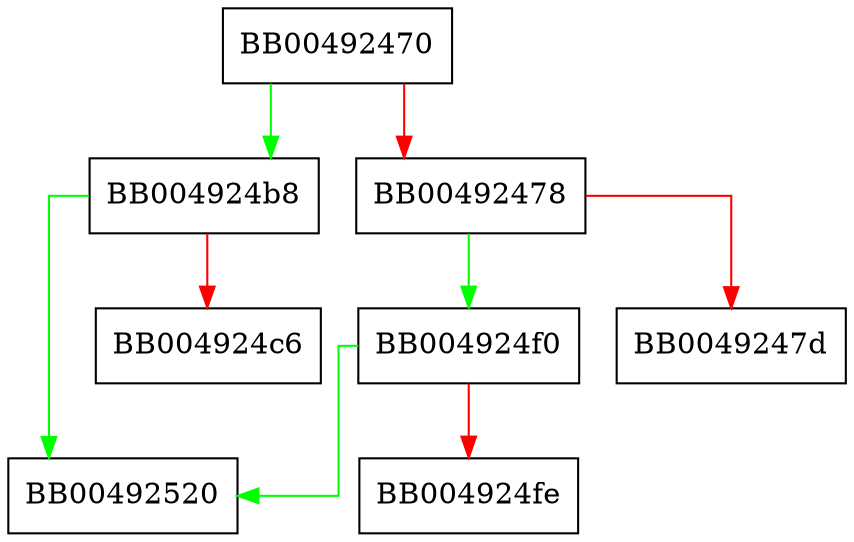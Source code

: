 digraph SSL_CTX_enable_ct {
  node [shape="box"];
  graph [splines=ortho];
  BB00492470 -> BB004924b8 [color="green"];
  BB00492470 -> BB00492478 [color="red"];
  BB00492478 -> BB004924f0 [color="green"];
  BB00492478 -> BB0049247d [color="red"];
  BB004924b8 -> BB00492520 [color="green"];
  BB004924b8 -> BB004924c6 [color="red"];
  BB004924f0 -> BB00492520 [color="green"];
  BB004924f0 -> BB004924fe [color="red"];
}
